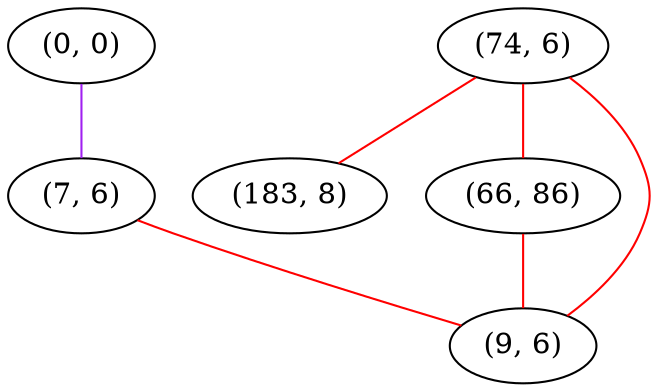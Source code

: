 graph "" {
"(0, 0)";
"(7, 6)";
"(74, 6)";
"(183, 8)";
"(66, 86)";
"(9, 6)";
"(0, 0)" -- "(7, 6)"  [color=purple, key=0, weight=4];
"(7, 6)" -- "(9, 6)"  [color=red, key=0, weight=1];
"(74, 6)" -- "(183, 8)"  [color=red, key=0, weight=1];
"(74, 6)" -- "(66, 86)"  [color=red, key=0, weight=1];
"(74, 6)" -- "(9, 6)"  [color=red, key=0, weight=1];
"(66, 86)" -- "(9, 6)"  [color=red, key=0, weight=1];
}
